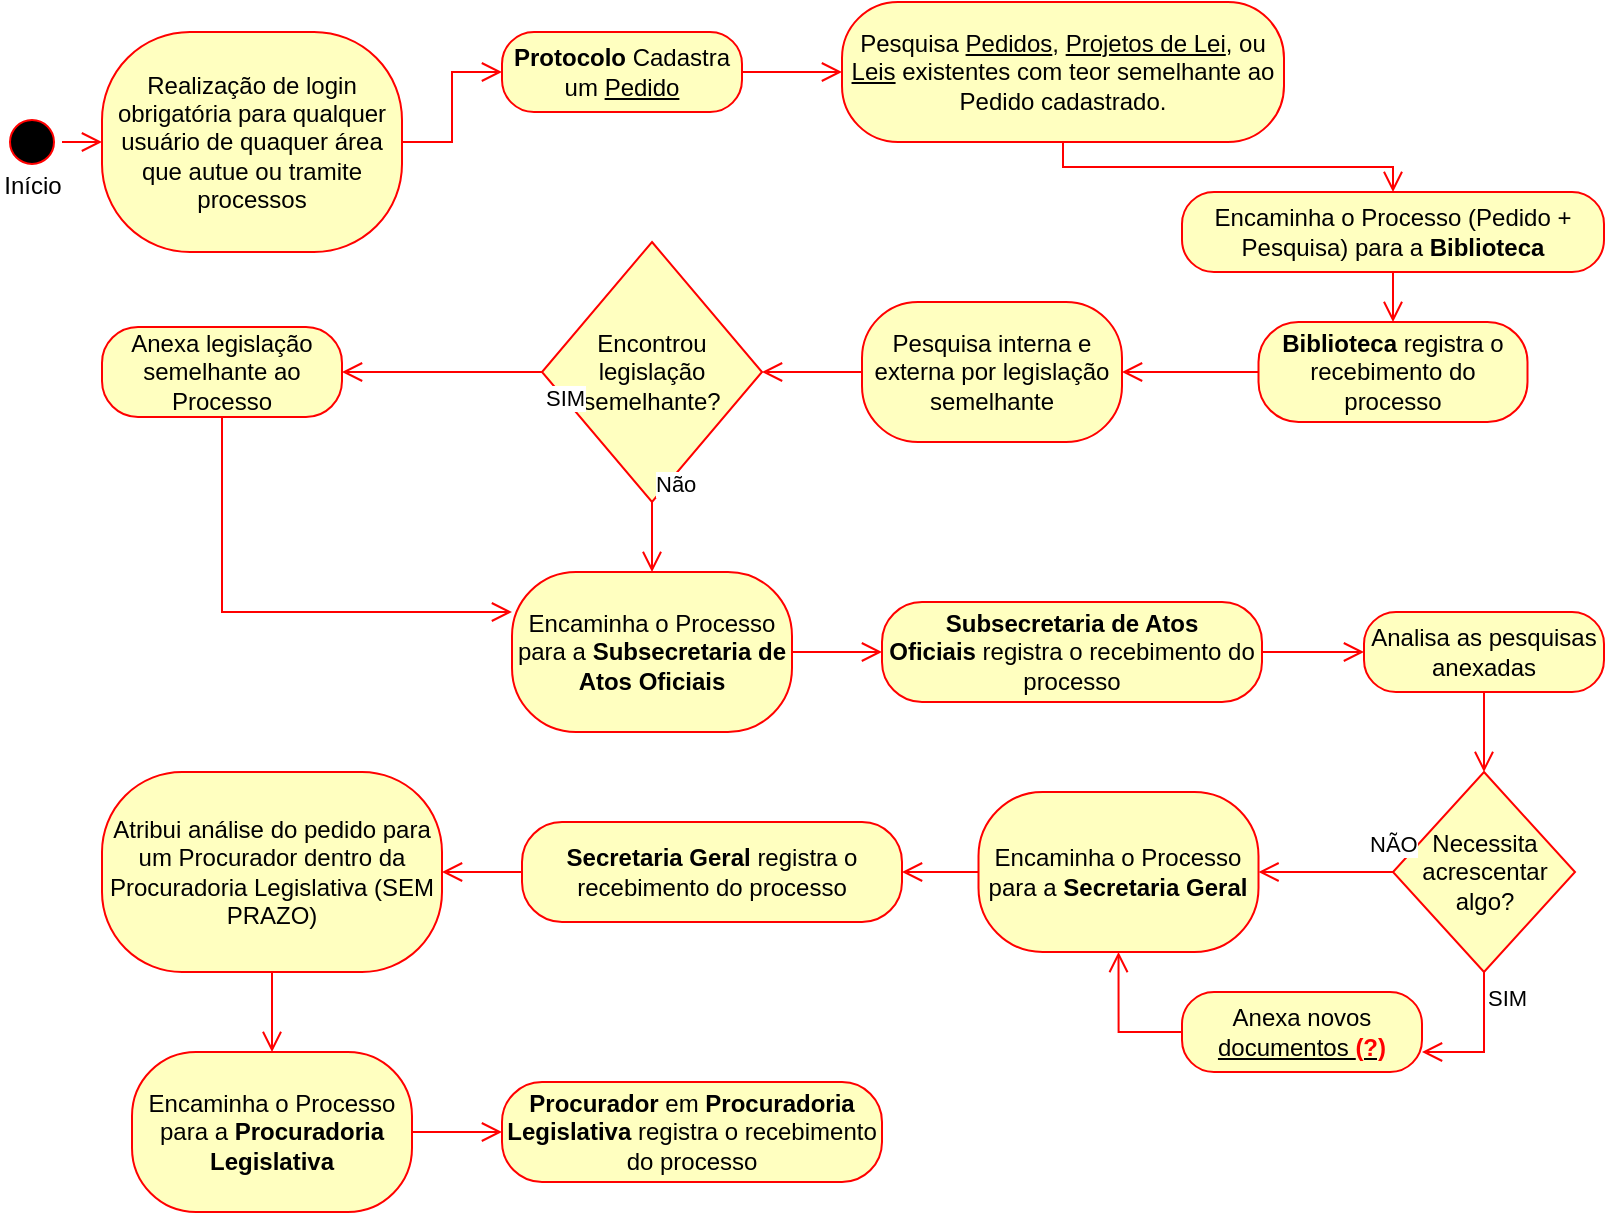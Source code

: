 <mxfile version="16.0.3" type="github">
  <diagram id="C5RBs43oDa-KdzZeNtuy" name="Page-1">
    <mxGraphModel dx="1102" dy="618" grid="1" gridSize="10" guides="1" tooltips="1" connect="1" arrows="1" fold="1" page="1" pageScale="1" pageWidth="827" pageHeight="1169" math="0" shadow="0">
      <root>
        <mxCell id="WIyWlLk6GJQsqaUBKTNV-0" />
        <mxCell id="WIyWlLk6GJQsqaUBKTNV-1" parent="WIyWlLk6GJQsqaUBKTNV-0" />
        <mxCell id="n_Ylqb9zFmvwcJTai0Tj-0" value="&lt;br&gt;&lt;br&gt;&lt;br&gt;Início" style="ellipse;html=1;shape=startState;fillColor=#000000;strokeColor=#ff0000;" parent="WIyWlLk6GJQsqaUBKTNV-1" vertex="1">
          <mxGeometry x="10" y="60" width="30" height="30" as="geometry" />
        </mxCell>
        <mxCell id="n_Ylqb9zFmvwcJTai0Tj-1" value="" style="edgeStyle=orthogonalEdgeStyle;html=1;verticalAlign=bottom;endArrow=open;endSize=8;strokeColor=#ff0000;rounded=0;" parent="WIyWlLk6GJQsqaUBKTNV-1" source="n_Ylqb9zFmvwcJTai0Tj-0" target="n_Ylqb9zFmvwcJTai0Tj-2" edge="1">
          <mxGeometry relative="1" as="geometry">
            <mxPoint x="399" y="100" as="targetPoint" />
          </mxGeometry>
        </mxCell>
        <mxCell id="n_Ylqb9zFmvwcJTai0Tj-2" value="Realização de login obrigatória para qualquer usuário de quaquer área que autue ou tramite processos" style="rounded=1;whiteSpace=wrap;html=1;arcSize=40;fontColor=#000000;fillColor=#ffffc0;strokeColor=#ff0000;" parent="WIyWlLk6GJQsqaUBKTNV-1" vertex="1">
          <mxGeometry x="60" y="20" width="150" height="110" as="geometry" />
        </mxCell>
        <mxCell id="n_Ylqb9zFmvwcJTai0Tj-3" value="" style="edgeStyle=orthogonalEdgeStyle;html=1;verticalAlign=bottom;endArrow=open;endSize=8;strokeColor=#ff0000;rounded=0;" parent="WIyWlLk6GJQsqaUBKTNV-1" source="n_Ylqb9zFmvwcJTai0Tj-2" target="n_Ylqb9zFmvwcJTai0Tj-4" edge="1">
          <mxGeometry relative="1" as="geometry">
            <mxPoint x="399" y="180" as="targetPoint" />
          </mxGeometry>
        </mxCell>
        <mxCell id="n_Ylqb9zFmvwcJTai0Tj-4" value="&lt;b&gt;Protocolo&lt;/b&gt;&amp;nbsp;Cadastra um &lt;u&gt;Pedido&lt;/u&gt;" style="rounded=1;whiteSpace=wrap;html=1;arcSize=40;fontColor=#000000;fillColor=#ffffc0;strokeColor=#ff0000;" parent="WIyWlLk6GJQsqaUBKTNV-1" vertex="1">
          <mxGeometry x="260" y="20" width="120" height="40" as="geometry" />
        </mxCell>
        <mxCell id="n_Ylqb9zFmvwcJTai0Tj-5" value="" style="edgeStyle=orthogonalEdgeStyle;html=1;verticalAlign=bottom;endArrow=open;endSize=8;strokeColor=#ff0000;rounded=0;" parent="WIyWlLk6GJQsqaUBKTNV-1" source="n_Ylqb9zFmvwcJTai0Tj-4" target="n_Ylqb9zFmvwcJTai0Tj-9" edge="1">
          <mxGeometry relative="1" as="geometry">
            <mxPoint x="399" y="220" as="targetPoint" />
          </mxGeometry>
        </mxCell>
        <mxCell id="n_Ylqb9zFmvwcJTai0Tj-9" value="Pesquisa &lt;u&gt;Pedidos&lt;/u&gt;, &lt;u&gt;Projetos de Lei&lt;/u&gt;, ou &lt;u&gt;Leis&lt;/u&gt; existentes com teor semelhante ao Pedido cadastrado." style="rounded=1;whiteSpace=wrap;html=1;arcSize=40;fontColor=#000000;fillColor=#ffffc0;strokeColor=#ff0000;" parent="WIyWlLk6GJQsqaUBKTNV-1" vertex="1">
          <mxGeometry x="430" y="5" width="221" height="70" as="geometry" />
        </mxCell>
        <mxCell id="n_Ylqb9zFmvwcJTai0Tj-10" value="" style="edgeStyle=orthogonalEdgeStyle;html=1;verticalAlign=bottom;endArrow=open;endSize=8;strokeColor=#ff0000;rounded=0;entryX=0.5;entryY=0;entryDx=0;entryDy=0;" parent="WIyWlLk6GJQsqaUBKTNV-1" source="n_Ylqb9zFmvwcJTai0Tj-9" target="n_Ylqb9zFmvwcJTai0Tj-11" edge="1">
          <mxGeometry relative="1" as="geometry">
            <mxPoint x="399" y="320" as="targetPoint" />
          </mxGeometry>
        </mxCell>
        <mxCell id="n_Ylqb9zFmvwcJTai0Tj-11" value="Encaminha o Processo (Pedido + Pesquisa) para a &lt;b&gt;Biblioteca&lt;/b&gt;" style="rounded=1;whiteSpace=wrap;html=1;arcSize=40;fontColor=#000000;fillColor=#ffffc0;strokeColor=#ff0000;" parent="WIyWlLk6GJQsqaUBKTNV-1" vertex="1">
          <mxGeometry x="600" y="100" width="211" height="40" as="geometry" />
        </mxCell>
        <mxCell id="n_Ylqb9zFmvwcJTai0Tj-12" value="" style="edgeStyle=orthogonalEdgeStyle;html=1;verticalAlign=bottom;endArrow=open;endSize=8;strokeColor=#ff0000;rounded=0;entryX=0.5;entryY=0;entryDx=0;entryDy=0;" parent="WIyWlLk6GJQsqaUBKTNV-1" source="n_Ylqb9zFmvwcJTai0Tj-11" target="n_Ylqb9zFmvwcJTai0Tj-13" edge="1">
          <mxGeometry relative="1" as="geometry">
            <mxPoint x="706" y="220" as="targetPoint" />
          </mxGeometry>
        </mxCell>
        <mxCell id="n_Ylqb9zFmvwcJTai0Tj-13" value="&lt;b&gt;Biblioteca &lt;/b&gt;registra o recebimento do processo" style="rounded=1;whiteSpace=wrap;html=1;arcSize=40;fontColor=#000000;fillColor=#ffffc0;strokeColor=#ff0000;" parent="WIyWlLk6GJQsqaUBKTNV-1" vertex="1">
          <mxGeometry x="638.25" y="165" width="134.5" height="50" as="geometry" />
        </mxCell>
        <mxCell id="n_Ylqb9zFmvwcJTai0Tj-14" value="" style="edgeStyle=orthogonalEdgeStyle;html=1;verticalAlign=bottom;endArrow=open;endSize=8;strokeColor=#ff0000;rounded=0;" parent="WIyWlLk6GJQsqaUBKTNV-1" source="n_Ylqb9zFmvwcJTai0Tj-13" target="n_Ylqb9zFmvwcJTai0Tj-16" edge="1">
          <mxGeometry relative="1" as="geometry">
            <mxPoint x="590" y="190" as="targetPoint" />
          </mxGeometry>
        </mxCell>
        <mxCell id="n_Ylqb9zFmvwcJTai0Tj-16" value="Pesquisa interna e externa por legislação semelhante" style="rounded=1;whiteSpace=wrap;html=1;arcSize=40;fontColor=#000000;fillColor=#ffffc0;strokeColor=#ff0000;" parent="WIyWlLk6GJQsqaUBKTNV-1" vertex="1">
          <mxGeometry x="440" y="155" width="130" height="70" as="geometry" />
        </mxCell>
        <mxCell id="n_Ylqb9zFmvwcJTai0Tj-17" value="" style="edgeStyle=orthogonalEdgeStyle;html=1;verticalAlign=bottom;endArrow=open;endSize=8;strokeColor=#ff0000;rounded=0;entryX=1;entryY=0.5;entryDx=0;entryDy=0;" parent="WIyWlLk6GJQsqaUBKTNV-1" source="n_Ylqb9zFmvwcJTai0Tj-16" target="n_Ylqb9zFmvwcJTai0Tj-19" edge="1">
          <mxGeometry relative="1" as="geometry">
            <mxPoint x="440" y="190" as="targetPoint" />
          </mxGeometry>
        </mxCell>
        <mxCell id="n_Ylqb9zFmvwcJTai0Tj-19" value="Encontrou legislação semelhante?" style="rhombus;whiteSpace=wrap;html=1;fillColor=#ffffc0;strokeColor=#ff0000;" parent="WIyWlLk6GJQsqaUBKTNV-1" vertex="1">
          <mxGeometry x="280" y="125" width="110" height="130" as="geometry" />
        </mxCell>
        <mxCell id="n_Ylqb9zFmvwcJTai0Tj-20" value="Não" style="edgeStyle=orthogonalEdgeStyle;html=1;align=left;verticalAlign=bottom;endArrow=open;endSize=8;strokeColor=#ff0000;rounded=0;" parent="WIyWlLk6GJQsqaUBKTNV-1" source="n_Ylqb9zFmvwcJTai0Tj-19" target="n_Ylqb9zFmvwcJTai0Tj-24" edge="1">
          <mxGeometry x="-1" relative="1" as="geometry">
            <mxPoint x="180" y="205" as="targetPoint" />
          </mxGeometry>
        </mxCell>
        <mxCell id="n_Ylqb9zFmvwcJTai0Tj-21" value="SIM" style="edgeStyle=orthogonalEdgeStyle;html=1;align=left;verticalAlign=top;endArrow=open;endSize=8;strokeColor=#ff0000;rounded=0;" parent="WIyWlLk6GJQsqaUBKTNV-1" source="n_Ylqb9zFmvwcJTai0Tj-19" target="n_Ylqb9zFmvwcJTai0Tj-22" edge="1">
          <mxGeometry x="-1" relative="1" as="geometry">
            <mxPoint x="330" y="300" as="targetPoint" />
          </mxGeometry>
        </mxCell>
        <mxCell id="n_Ylqb9zFmvwcJTai0Tj-22" value="Anexa legislação semelhante ao Processo" style="rounded=1;whiteSpace=wrap;html=1;arcSize=40;fontColor=#000000;fillColor=#ffffc0;strokeColor=#ff0000;" parent="WIyWlLk6GJQsqaUBKTNV-1" vertex="1">
          <mxGeometry x="60" y="167.5" width="120" height="45" as="geometry" />
        </mxCell>
        <mxCell id="n_Ylqb9zFmvwcJTai0Tj-23" value="" style="edgeStyle=orthogonalEdgeStyle;html=1;verticalAlign=bottom;endArrow=open;endSize=8;strokeColor=#ff0000;rounded=0;entryX=0;entryY=0.25;entryDx=0;entryDy=0;exitX=0.5;exitY=1;exitDx=0;exitDy=0;" parent="WIyWlLk6GJQsqaUBKTNV-1" source="n_Ylqb9zFmvwcJTai0Tj-22" target="n_Ylqb9zFmvwcJTai0Tj-24" edge="1">
          <mxGeometry relative="1" as="geometry">
            <mxPoint x="230" y="355" as="targetPoint" />
          </mxGeometry>
        </mxCell>
        <mxCell id="n_Ylqb9zFmvwcJTai0Tj-24" value="Encaminha o Processo para a &lt;b&gt;Subsecretaria de Atos Oficiais&lt;/b&gt;" style="rounded=1;whiteSpace=wrap;html=1;arcSize=40;fontColor=#000000;fillColor=#ffffc0;strokeColor=#ff0000;" parent="WIyWlLk6GJQsqaUBKTNV-1" vertex="1">
          <mxGeometry x="265" y="290" width="140" height="80" as="geometry" />
        </mxCell>
        <mxCell id="n_Ylqb9zFmvwcJTai0Tj-25" value="" style="edgeStyle=orthogonalEdgeStyle;html=1;verticalAlign=bottom;endArrow=open;endSize=8;strokeColor=#ff0000;rounded=0;" parent="WIyWlLk6GJQsqaUBKTNV-1" source="n_Ylqb9zFmvwcJTai0Tj-24" target="n_Ylqb9zFmvwcJTai0Tj-26" edge="1">
          <mxGeometry relative="1" as="geometry">
            <mxPoint x="90" y="280" as="targetPoint" />
          </mxGeometry>
        </mxCell>
        <mxCell id="n_Ylqb9zFmvwcJTai0Tj-26" value="&lt;b&gt;Subsecretaria de Atos Oficiais&amp;nbsp;&lt;/b&gt;registra o recebimento do processo" style="rounded=1;whiteSpace=wrap;html=1;arcSize=40;fontColor=#000000;fillColor=#ffffc0;strokeColor=#ff0000;" parent="WIyWlLk6GJQsqaUBKTNV-1" vertex="1">
          <mxGeometry x="450" y="305" width="190" height="50" as="geometry" />
        </mxCell>
        <mxCell id="IZwHUDYRomyk0nwul4i_-0" value="Analisa as pesquisas anexadas" style="rounded=1;whiteSpace=wrap;html=1;arcSize=40;fontColor=#000000;fillColor=#ffffc0;strokeColor=#ff0000;" vertex="1" parent="WIyWlLk6GJQsqaUBKTNV-1">
          <mxGeometry x="691" y="310" width="120" height="40" as="geometry" />
        </mxCell>
        <mxCell id="IZwHUDYRomyk0nwul4i_-1" value="" style="edgeStyle=orthogonalEdgeStyle;html=1;verticalAlign=bottom;endArrow=open;endSize=8;strokeColor=#ff0000;rounded=0;" edge="1" source="IZwHUDYRomyk0nwul4i_-0" parent="WIyWlLk6GJQsqaUBKTNV-1" target="IZwHUDYRomyk0nwul4i_-5">
          <mxGeometry relative="1" as="geometry">
            <mxPoint x="751" y="390" as="targetPoint" />
          </mxGeometry>
        </mxCell>
        <mxCell id="IZwHUDYRomyk0nwul4i_-4" value="" style="edgeStyle=orthogonalEdgeStyle;html=1;verticalAlign=bottom;endArrow=open;endSize=8;strokeColor=#ff0000;rounded=0;exitX=1;exitY=0.5;exitDx=0;exitDy=0;entryX=0;entryY=0.5;entryDx=0;entryDy=0;" edge="1" parent="WIyWlLk6GJQsqaUBKTNV-1" source="n_Ylqb9zFmvwcJTai0Tj-26" target="IZwHUDYRomyk0nwul4i_-0">
          <mxGeometry relative="1" as="geometry">
            <mxPoint x="660" y="355" as="targetPoint" />
            <mxPoint x="660" y="315" as="sourcePoint" />
            <Array as="points">
              <mxPoint x="680" y="330" />
            </Array>
          </mxGeometry>
        </mxCell>
        <mxCell id="IZwHUDYRomyk0nwul4i_-5" value="Necessita acrescentar algo?" style="rhombus;whiteSpace=wrap;html=1;fillColor=#ffffc0;strokeColor=#ff0000;" vertex="1" parent="WIyWlLk6GJQsqaUBKTNV-1">
          <mxGeometry x="705.5" y="390" width="91" height="100" as="geometry" />
        </mxCell>
        <mxCell id="IZwHUDYRomyk0nwul4i_-6" value="NÃO" style="edgeStyle=orthogonalEdgeStyle;html=1;align=left;verticalAlign=bottom;endArrow=open;endSize=8;strokeColor=#ff0000;rounded=0;entryX=1;entryY=0.5;entryDx=0;entryDy=0;" edge="1" source="IZwHUDYRomyk0nwul4i_-5" parent="WIyWlLk6GJQsqaUBKTNV-1" target="IZwHUDYRomyk0nwul4i_-11">
          <mxGeometry x="-0.6" y="-5" relative="1" as="geometry">
            <mxPoint x="640" y="440" as="targetPoint" />
            <mxPoint as="offset" />
          </mxGeometry>
        </mxCell>
        <mxCell id="IZwHUDYRomyk0nwul4i_-7" value="SIM" style="edgeStyle=orthogonalEdgeStyle;html=1;align=left;verticalAlign=top;endArrow=open;endSize=8;strokeColor=#ff0000;rounded=0;entryX=1;entryY=0.75;entryDx=0;entryDy=0;" edge="1" source="IZwHUDYRomyk0nwul4i_-5" parent="WIyWlLk6GJQsqaUBKTNV-1" target="IZwHUDYRomyk0nwul4i_-9">
          <mxGeometry x="-1" relative="1" as="geometry">
            <mxPoint x="751" y="560" as="targetPoint" />
          </mxGeometry>
        </mxCell>
        <mxCell id="IZwHUDYRomyk0nwul4i_-9" value="Anexa novos &lt;u&gt;documentos &lt;b&gt;&lt;font color=&quot;#ff0000&quot;&gt;(?)&lt;/font&gt;&lt;/b&gt;&lt;/u&gt;" style="rounded=1;whiteSpace=wrap;html=1;arcSize=40;fontColor=#000000;fillColor=#ffffc0;strokeColor=#ff0000;" vertex="1" parent="WIyWlLk6GJQsqaUBKTNV-1">
          <mxGeometry x="600" y="500" width="120" height="40" as="geometry" />
        </mxCell>
        <mxCell id="IZwHUDYRomyk0nwul4i_-10" value="" style="edgeStyle=orthogonalEdgeStyle;html=1;verticalAlign=bottom;endArrow=open;endSize=8;strokeColor=#ff0000;rounded=0;exitX=0;exitY=0.5;exitDx=0;exitDy=0;entryX=0.5;entryY=1;entryDx=0;entryDy=0;" edge="1" source="IZwHUDYRomyk0nwul4i_-9" parent="WIyWlLk6GJQsqaUBKTNV-1" target="IZwHUDYRomyk0nwul4i_-11">
          <mxGeometry relative="1" as="geometry">
            <mxPoint x="560" y="470" as="targetPoint" />
          </mxGeometry>
        </mxCell>
        <mxCell id="IZwHUDYRomyk0nwul4i_-11" value="Encaminha o Processo para a &lt;b&gt;Secretaria Geral&lt;/b&gt;" style="rounded=1;whiteSpace=wrap;html=1;arcSize=40;fontColor=#000000;fillColor=#ffffc0;strokeColor=#ff0000;" vertex="1" parent="WIyWlLk6GJQsqaUBKTNV-1">
          <mxGeometry x="498.25" y="400" width="140" height="80" as="geometry" />
        </mxCell>
        <mxCell id="IZwHUDYRomyk0nwul4i_-12" value="&lt;b&gt;Secretaria Geral&amp;nbsp;&lt;/b&gt;registra o recebimento do processo" style="rounded=1;whiteSpace=wrap;html=1;arcSize=40;fontColor=#000000;fillColor=#ffffc0;strokeColor=#ff0000;" vertex="1" parent="WIyWlLk6GJQsqaUBKTNV-1">
          <mxGeometry x="270" y="415" width="190" height="50" as="geometry" />
        </mxCell>
        <mxCell id="IZwHUDYRomyk0nwul4i_-14" value="" style="edgeStyle=orthogonalEdgeStyle;html=1;verticalAlign=bottom;endArrow=open;endSize=8;strokeColor=#ff0000;rounded=0;exitX=0;exitY=0.5;exitDx=0;exitDy=0;entryX=1;entryY=0.5;entryDx=0;entryDy=0;" edge="1" parent="WIyWlLk6GJQsqaUBKTNV-1" source="IZwHUDYRomyk0nwul4i_-11" target="IZwHUDYRomyk0nwul4i_-12">
          <mxGeometry relative="1" as="geometry">
            <mxPoint x="495" y="500" as="targetPoint" />
            <mxPoint x="450" y="500" as="sourcePoint" />
          </mxGeometry>
        </mxCell>
        <mxCell id="IZwHUDYRomyk0nwul4i_-15" value="Atribui análise do pedido para um Procurador dentro da Procuradoria Legislativa (SEM PRAZO)" style="rounded=1;whiteSpace=wrap;html=1;arcSize=40;fontColor=#000000;fillColor=#ffffc0;strokeColor=#ff0000;" vertex="1" parent="WIyWlLk6GJQsqaUBKTNV-1">
          <mxGeometry x="60" y="390" width="170" height="100" as="geometry" />
        </mxCell>
        <mxCell id="IZwHUDYRomyk0nwul4i_-20" value="" style="edgeStyle=orthogonalEdgeStyle;html=1;verticalAlign=bottom;endArrow=open;endSize=8;strokeColor=#ff0000;rounded=0;exitX=0;exitY=0.5;exitDx=0;exitDy=0;entryX=1;entryY=0.5;entryDx=0;entryDy=0;" edge="1" parent="WIyWlLk6GJQsqaUBKTNV-1" source="IZwHUDYRomyk0nwul4i_-12" target="IZwHUDYRomyk0nwul4i_-15">
          <mxGeometry relative="1" as="geometry">
            <mxPoint x="227" y="440" as="targetPoint" />
            <mxPoint x="265" y="439.5" as="sourcePoint" />
          </mxGeometry>
        </mxCell>
        <mxCell id="IZwHUDYRomyk0nwul4i_-24" value="Encaminha o Processo para a &lt;b&gt;Procuradoria Legislativa&lt;/b&gt;" style="rounded=1;whiteSpace=wrap;html=1;arcSize=40;fontColor=#000000;fillColor=#ffffc0;strokeColor=#ff0000;" vertex="1" parent="WIyWlLk6GJQsqaUBKTNV-1">
          <mxGeometry x="75" y="530" width="140" height="80" as="geometry" />
        </mxCell>
        <mxCell id="IZwHUDYRomyk0nwul4i_-25" value="&lt;b&gt;Procurador &lt;/b&gt;em&lt;b&gt; Procuradoria Legislativa&amp;nbsp;&lt;/b&gt;registra o recebimento do processo" style="rounded=1;whiteSpace=wrap;html=1;arcSize=40;fontColor=#000000;fillColor=#ffffc0;strokeColor=#ff0000;" vertex="1" parent="WIyWlLk6GJQsqaUBKTNV-1">
          <mxGeometry x="260" y="545" width="190" height="50" as="geometry" />
        </mxCell>
        <mxCell id="IZwHUDYRomyk0nwul4i_-27" value="" style="edgeStyle=orthogonalEdgeStyle;html=1;verticalAlign=bottom;endArrow=open;endSize=8;strokeColor=#ff0000;rounded=0;exitX=0.5;exitY=1;exitDx=0;exitDy=0;entryX=0.5;entryY=0;entryDx=0;entryDy=0;" edge="1" parent="WIyWlLk6GJQsqaUBKTNV-1" source="IZwHUDYRomyk0nwul4i_-15" target="IZwHUDYRomyk0nwul4i_-24">
          <mxGeometry relative="1" as="geometry">
            <mxPoint x="145" y="520" as="targetPoint" />
            <mxPoint x="165" y="519.5" as="sourcePoint" />
          </mxGeometry>
        </mxCell>
        <mxCell id="IZwHUDYRomyk0nwul4i_-28" value="" style="edgeStyle=orthogonalEdgeStyle;html=1;verticalAlign=bottom;endArrow=open;endSize=8;strokeColor=#ff0000;rounded=0;exitX=1;exitY=0.5;exitDx=0;exitDy=0;entryX=0;entryY=0.5;entryDx=0;entryDy=0;" edge="1" parent="WIyWlLk6GJQsqaUBKTNV-1" source="IZwHUDYRomyk0nwul4i_-24" target="IZwHUDYRomyk0nwul4i_-25">
          <mxGeometry relative="1" as="geometry">
            <mxPoint x="250" y="460" as="targetPoint" />
            <mxPoint x="290" y="460" as="sourcePoint" />
          </mxGeometry>
        </mxCell>
      </root>
    </mxGraphModel>
  </diagram>
</mxfile>
